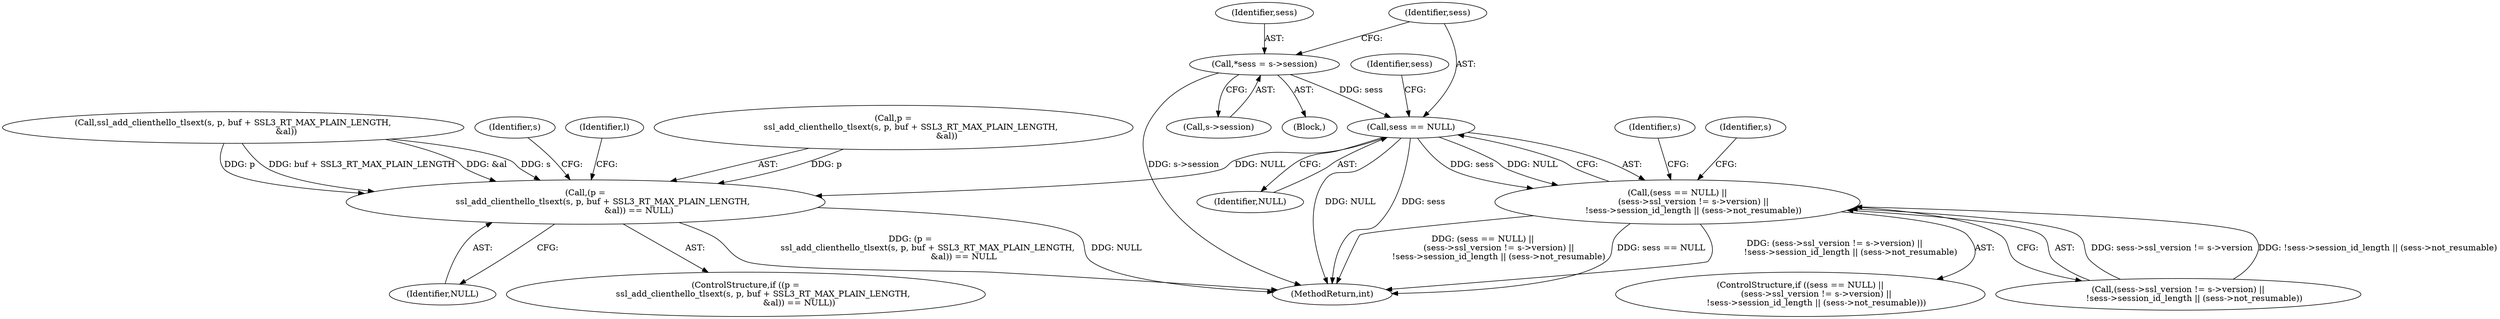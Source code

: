 digraph "0_openssl_e1b568dd2462f7cacf98f3d117936c34e2849a6b@pointer" {
"1000149" [label="(Call,*sess = s->session)"];
"1000156" [label="(Call,sess == NULL)"];
"1000155" [label="(Call,(sess == NULL) ||\n            (sess->ssl_version != s->version) ||\n            !sess->session_id_length || (sess->not_resumable))"];
"1000505" [label="(Call,(p =\n             ssl_add_clienthello_tlsext(s, p, buf + SSL3_RT_MAX_PLAIN_LENGTH,\n                                        &al)) == NULL)"];
"1000149" [label="(Call,*sess = s->session)"];
"1000158" [label="(Identifier,NULL)"];
"1000516" [label="(Identifier,NULL)"];
"1000519" [label="(Identifier,s)"];
"1000159" [label="(Call,(sess->ssl_version != s->version) ||\n            !sess->session_id_length || (sess->not_resumable))"];
"1000162" [label="(Identifier,sess)"];
"1000527" [label="(Identifier,l)"];
"1000156" [label="(Call,sess == NULL)"];
"1000504" [label="(ControlStructure,if ((p =\n             ssl_add_clienthello_tlsext(s, p, buf + SSL3_RT_MAX_PLAIN_LENGTH,\n                                        &al)) == NULL))"];
"1000157" [label="(Identifier,sess)"];
"1000155" [label="(Call,(sess == NULL) ||\n            (sess->ssl_version != s->version) ||\n            !sess->session_id_length || (sess->not_resumable))"];
"1000147" [label="(Block,)"];
"1000186" [label="(Identifier,s)"];
"1000150" [label="(Identifier,sess)"];
"1000506" [label="(Call,p =\n             ssl_add_clienthello_tlsext(s, p, buf + SSL3_RT_MAX_PLAIN_LENGTH,\n                                        &al))"];
"1000547" [label="(MethodReturn,int)"];
"1000179" [label="(Identifier,s)"];
"1000508" [label="(Call,ssl_add_clienthello_tlsext(s, p, buf + SSL3_RT_MAX_PLAIN_LENGTH,\n                                        &al))"];
"1000154" [label="(ControlStructure,if ((sess == NULL) ||\n            (sess->ssl_version != s->version) ||\n            !sess->session_id_length || (sess->not_resumable)))"];
"1000151" [label="(Call,s->session)"];
"1000505" [label="(Call,(p =\n             ssl_add_clienthello_tlsext(s, p, buf + SSL3_RT_MAX_PLAIN_LENGTH,\n                                        &al)) == NULL)"];
"1000149" -> "1000147"  [label="AST: "];
"1000149" -> "1000151"  [label="CFG: "];
"1000150" -> "1000149"  [label="AST: "];
"1000151" -> "1000149"  [label="AST: "];
"1000157" -> "1000149"  [label="CFG: "];
"1000149" -> "1000547"  [label="DDG: s->session"];
"1000149" -> "1000156"  [label="DDG: sess"];
"1000156" -> "1000155"  [label="AST: "];
"1000156" -> "1000158"  [label="CFG: "];
"1000157" -> "1000156"  [label="AST: "];
"1000158" -> "1000156"  [label="AST: "];
"1000162" -> "1000156"  [label="CFG: "];
"1000155" -> "1000156"  [label="CFG: "];
"1000156" -> "1000547"  [label="DDG: sess"];
"1000156" -> "1000547"  [label="DDG: NULL"];
"1000156" -> "1000155"  [label="DDG: sess"];
"1000156" -> "1000155"  [label="DDG: NULL"];
"1000156" -> "1000505"  [label="DDG: NULL"];
"1000155" -> "1000154"  [label="AST: "];
"1000155" -> "1000159"  [label="CFG: "];
"1000159" -> "1000155"  [label="AST: "];
"1000179" -> "1000155"  [label="CFG: "];
"1000186" -> "1000155"  [label="CFG: "];
"1000155" -> "1000547"  [label="DDG: (sess->ssl_version != s->version) ||\n            !sess->session_id_length || (sess->not_resumable)"];
"1000155" -> "1000547"  [label="DDG: (sess == NULL) ||\n            (sess->ssl_version != s->version) ||\n            !sess->session_id_length || (sess->not_resumable)"];
"1000155" -> "1000547"  [label="DDG: sess == NULL"];
"1000159" -> "1000155"  [label="DDG: sess->ssl_version != s->version"];
"1000159" -> "1000155"  [label="DDG: !sess->session_id_length || (sess->not_resumable)"];
"1000505" -> "1000504"  [label="AST: "];
"1000505" -> "1000516"  [label="CFG: "];
"1000506" -> "1000505"  [label="AST: "];
"1000516" -> "1000505"  [label="AST: "];
"1000519" -> "1000505"  [label="CFG: "];
"1000527" -> "1000505"  [label="CFG: "];
"1000505" -> "1000547"  [label="DDG: NULL"];
"1000505" -> "1000547"  [label="DDG: (p =\n             ssl_add_clienthello_tlsext(s, p, buf + SSL3_RT_MAX_PLAIN_LENGTH,\n                                        &al)) == NULL"];
"1000506" -> "1000505"  [label="DDG: p"];
"1000508" -> "1000505"  [label="DDG: s"];
"1000508" -> "1000505"  [label="DDG: p"];
"1000508" -> "1000505"  [label="DDG: buf + SSL3_RT_MAX_PLAIN_LENGTH"];
"1000508" -> "1000505"  [label="DDG: &al"];
}
